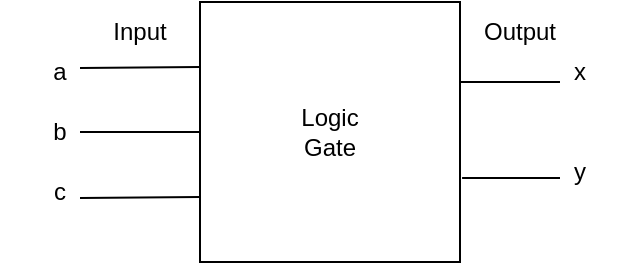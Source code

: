 <mxfile version="20.8.16" type="device"><diagram name="Page-1" id="398rzgl2r7mk13-BuPGg"><mxGraphModel dx="864" dy="516" grid="0" gridSize="10" guides="1" tooltips="1" connect="1" arrows="1" fold="1" page="1" pageScale="1" pageWidth="850" pageHeight="1100" math="0" shadow="0"><root><mxCell id="0"/><mxCell id="1" parent="0"/><mxCell id="ZspTT5r8edCcA0Lpww2--1" value="" style="whiteSpace=wrap;html=1;aspect=fixed;" vertex="1" parent="1"><mxGeometry x="340" y="170" width="130" height="130" as="geometry"/></mxCell><mxCell id="ZspTT5r8edCcA0Lpww2--4" value="" style="endArrow=none;html=1;rounded=0;entryX=0;entryY=0.25;entryDx=0;entryDy=0;" edge="1" parent="1" target="ZspTT5r8edCcA0Lpww2--1"><mxGeometry width="50" height="50" relative="1" as="geometry"><mxPoint x="280" y="203" as="sourcePoint"/><mxPoint x="450" y="240" as="targetPoint"/></mxGeometry></mxCell><mxCell id="ZspTT5r8edCcA0Lpww2--5" value="" style="endArrow=none;html=1;rounded=0;entryX=0;entryY=0.5;entryDx=0;entryDy=0;" edge="1" parent="1" target="ZspTT5r8edCcA0Lpww2--1"><mxGeometry width="50" height="50" relative="1" as="geometry"><mxPoint x="280" y="235" as="sourcePoint"/><mxPoint x="450" y="240" as="targetPoint"/></mxGeometry></mxCell><mxCell id="ZspTT5r8edCcA0Lpww2--6" value="" style="endArrow=none;html=1;rounded=0;exitX=0;exitY=0.75;exitDx=0;exitDy=0;" edge="1" parent="1" source="ZspTT5r8edCcA0Lpww2--1"><mxGeometry width="50" height="50" relative="1" as="geometry"><mxPoint x="400" y="290" as="sourcePoint"/><mxPoint x="280" y="268" as="targetPoint"/></mxGeometry></mxCell><mxCell id="ZspTT5r8edCcA0Lpww2--7" value="" style="endArrow=none;html=1;rounded=0;entryX=1;entryY=0.308;entryDx=0;entryDy=0;entryPerimeter=0;" edge="1" parent="1" target="ZspTT5r8edCcA0Lpww2--1"><mxGeometry width="50" height="50" relative="1" as="geometry"><mxPoint x="520" y="210" as="sourcePoint"/><mxPoint x="450" y="240" as="targetPoint"/></mxGeometry></mxCell><mxCell id="ZspTT5r8edCcA0Lpww2--8" value="" style="endArrow=none;html=1;rounded=0;entryX=1.008;entryY=0.677;entryDx=0;entryDy=0;entryPerimeter=0;" edge="1" parent="1" target="ZspTT5r8edCcA0Lpww2--1"><mxGeometry width="50" height="50" relative="1" as="geometry"><mxPoint x="520" y="258" as="sourcePoint"/><mxPoint x="450" y="240" as="targetPoint"/></mxGeometry></mxCell><mxCell id="ZspTT5r8edCcA0Lpww2--9" value="a" style="text;html=1;strokeColor=none;fillColor=none;align=center;verticalAlign=middle;whiteSpace=wrap;rounded=0;" vertex="1" parent="1"><mxGeometry x="240" y="190" width="60" height="30" as="geometry"/></mxCell><mxCell id="ZspTT5r8edCcA0Lpww2--10" value="b" style="text;html=1;strokeColor=none;fillColor=none;align=center;verticalAlign=middle;whiteSpace=wrap;rounded=0;" vertex="1" parent="1"><mxGeometry x="240" y="220" width="60" height="30" as="geometry"/></mxCell><mxCell id="ZspTT5r8edCcA0Lpww2--11" value="c" style="text;html=1;strokeColor=none;fillColor=none;align=center;verticalAlign=middle;whiteSpace=wrap;rounded=0;" vertex="1" parent="1"><mxGeometry x="240" y="250" width="60" height="30" as="geometry"/></mxCell><mxCell id="ZspTT5r8edCcA0Lpww2--12" value="x" style="text;html=1;strokeColor=none;fillColor=none;align=center;verticalAlign=middle;whiteSpace=wrap;rounded=0;" vertex="1" parent="1"><mxGeometry x="500" y="190" width="60" height="30" as="geometry"/></mxCell><mxCell id="ZspTT5r8edCcA0Lpww2--13" value="y" style="text;html=1;strokeColor=none;fillColor=none;align=center;verticalAlign=middle;whiteSpace=wrap;rounded=0;" vertex="1" parent="1"><mxGeometry x="500" y="240" width="60" height="30" as="geometry"/></mxCell><mxCell id="ZspTT5r8edCcA0Lpww2--14" value="Input" style="text;html=1;strokeColor=none;fillColor=none;align=center;verticalAlign=middle;whiteSpace=wrap;rounded=0;" vertex="1" parent="1"><mxGeometry x="280" y="170" width="60" height="30" as="geometry"/></mxCell><mxCell id="ZspTT5r8edCcA0Lpww2--15" value="Output&lt;br&gt;" style="text;html=1;strokeColor=none;fillColor=none;align=center;verticalAlign=middle;whiteSpace=wrap;rounded=0;" vertex="1" parent="1"><mxGeometry x="470" y="170" width="60" height="30" as="geometry"/></mxCell><mxCell id="ZspTT5r8edCcA0Lpww2--16" value="Logic Gate&lt;br&gt;" style="text;html=1;strokeColor=none;fillColor=none;align=center;verticalAlign=middle;whiteSpace=wrap;rounded=0;" vertex="1" parent="1"><mxGeometry x="375" y="220" width="60" height="30" as="geometry"/></mxCell></root></mxGraphModel></diagram></mxfile>